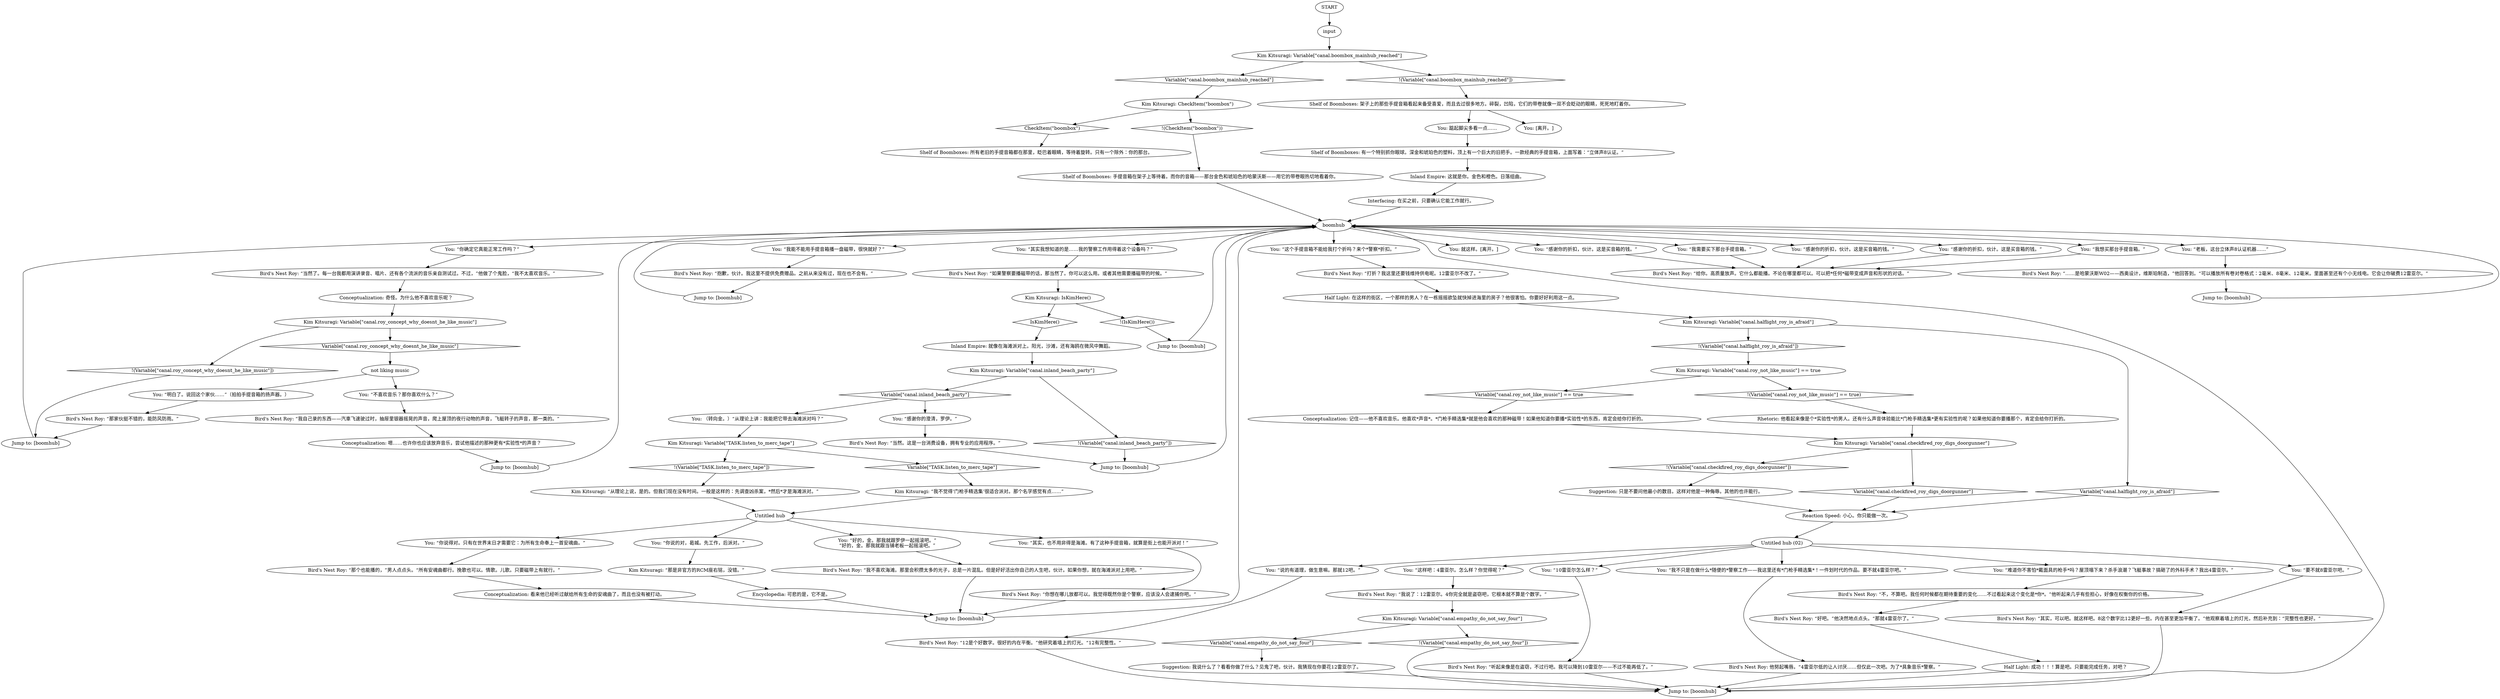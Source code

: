 # PAWNSHOP / SHELF OF BOOMBOXES
# You look at and ask Roy about the boombox.
# ==================================================
digraph G {
	  0 [label="START"];
	  1 [label="input"];
	  2 [label="Bird's Nest Roy: “你想在哪儿放都可以。我觉得既然你是个警察，应该没人会逮捕你吧。”"];
	  3 [label="Kim Kitsuragi: “我不觉得‘门枪手精选集’很适合派对。那个名字感觉有点……”"];
	  4 [label="Shelf of Boomboxes: 架子上的那些手提音箱看起来备受喜爱，而且去过很多地方。碎裂，凹陷，它们的带卷就像一双不会眨动的眼睛，死死地盯着你。"];
	  5 [label="Bird's Nest Roy: “打折？我这里还要钱维持供电呢。12雷亚尔不改了。”"];
	  6 [label="Kim Kitsuragi: Variable[\"canal.roy_concept_why_doesnt_he_like_music\"]"];
	  7 [label="Variable[\"canal.roy_concept_why_doesnt_he_like_music\"]", shape=diamond];
	  8 [label="!(Variable[\"canal.roy_concept_why_doesnt_he_like_music\"])", shape=diamond];
	  9 [label="Kim Kitsuragi: Variable[\"canal.empathy_do_not_say_four\"]"];
	  10 [label="Variable[\"canal.empathy_do_not_say_four\"]", shape=diamond];
	  11 [label="!(Variable[\"canal.empathy_do_not_say_four\"])", shape=diamond];
	  12 [label="Jump to: [boomhub]"];
	  13 [label="Jump to: [boomhub]"];
	  14 [label="Conceptualization: 嗯……也许你也应该放弃音乐，尝试他描述的那种更有*实验性*的声音？"];
	  15 [label="Half Light: 在这样的街区，一个那样的男人？在一栋摇摇欲坠就快掉进海里的房子？他很害怕。你要好好利用这一点。"];
	  16 [label="You: “你确定它真能正常工作吗？”"];
	  17 [label="Jump to: [boomhub]"];
	  18 [label="Suggestion: 只是不要问他最小的数目。这样对他是一种侮辱。其他的也许能行。"];
	  19 [label="You: “难道你不害怕*戴面具的枪手*吗？屋顶塌下来？杀手浪潮？飞艇事故？搞砸了的外科手术？我出4雷亚尔。”"];
	  20 [label="Conceptualization: 奇怪。为什么他不喜欢音乐呢？"];
	  21 [label="Conceptualization: 记住——他不喜欢音乐。他喜欢*声音*。*门枪手精选集*就是他会喜欢的那种磁带！如果他知道你要播*实验性*的东西，肯定会给你打折的。"];
	  22 [label="Conceptualization: 看来他已经听过献给所有生命的安魂曲了，而且也没有被打动。"];
	  23 [label="Encyclopedia: 可悲的是，它不是。"];
	  24 [label="Bird's Nest Roy: “……是哈蒙沃斯W02——西奥设计，维斯珀制造，”他回答到。“可以播放所有卷对卷格式：2毫米、8毫米、12毫米。里面甚至还有个小无线电。它会让你破费12雷亚尔。”"];
	  25 [label="You: “不喜欢音乐？那你喜欢什么？”"];
	  26 [label="Shelf of Boomboxes: 有一个特别抓你眼球。深金和琥珀色的塑料，顶上有一个巨大的旧把手。一款经典的手提音箱，上面写着：“立体声8认证。”"];
	  27 [label="Inland Empire: 就像在海滩派对上。阳光，沙滩，还有海鸥在微风中舞蹈。"];
	  28 [label="You: “你说的对，曷城。先工作，后派对。”"];
	  29 [label="Reaction Speed: 小心。你只能做一次。"];
	  30 [label="Bird's Nest Roy: “当然了。每一台我都用演讲录音、唱片、还有各个流派的音乐亲自测试过。不过，”他做了个鬼脸，“我不太喜欢音乐。”"];
	  31 [label="Shelf of Boomboxes: 手提音箱在架子上等待着。而你的音箱——那台金色和琥珀色的哈蒙沃斯——用它的带卷眼热切地看着你。"];
	  32 [label="You: [离开。]"];
	  33 [label="Bird's Nest Roy: “那家伙挺不错的，能防风防雨。”"];
	  34 [label="Kim Kitsuragi: Variable[\"canal.halflight_roy_is_afraid\"]"];
	  35 [label="Variable[\"canal.halflight_roy_is_afraid\"]", shape=diamond];
	  36 [label="!(Variable[\"canal.halflight_roy_is_afraid\"])", shape=diamond];
	  37 [label="You: “我不只是在做什么*随便的*警察工作——我这里还有*门枪手精选集*！一件划时代的作品。要不就4雷亚尔吧。”"];
	  38 [label="You: “这样吧：4雷亚尔。怎么样？你觉得呢？”"];
	  39 [label="Inland Empire: 这就是你。金色和橙色。日落组曲。"];
	  40 [label="You: “我能不能用手提音箱播一盘磁带，很快就好？”"];
	  41 [label="Bird's Nest Roy: “抱歉，伙计。我这里不提供免费赠品。之前从来没有过，现在也不会有。”"];
	  42 [label="Jump to: [boomhub]"];
	  43 [label="Bird's Nest Roy: “我不喜欢海滩。那里会积攒太多的光子，总是一片混乱。但是好好活出你自己的人生吧，伙计。如果你想，就在海滩派对上用吧。”"];
	  44 [label="Kim Kitsuragi: Variable[\"canal.checkfired_roy_digs_doorgunner\"]"];
	  45 [label="Variable[\"canal.checkfired_roy_digs_doorgunner\"]", shape=diamond];
	  46 [label="!(Variable[\"canal.checkfired_roy_digs_doorgunner\"])", shape=diamond];
	  47 [label="Shelf of Boomboxes: 所有老旧的手提音箱都在那里，眨巴着眼睛，等待着旋转。只有一个除外：你的那台。"];
	  48 [label="Suggestion: 我说什么了？看看你做了什么？见鬼了吧，伙计。我猜现在你要花12雷亚尔了。"];
	  49 [label="Jump to: [boomhub]"];
	  50 [label="Untitled hub"];
	  51 [label="boomhub"];
	  52 [label="Kim Kitsuragi: “那是非官方的RCM座右铭，没错。”"];
	  53 [label="You: “好的，金。那我就跟罗伊一起摇滚吧。”\n“好的，金。那我就跟当铺老板一起摇滚吧。”"];
	  54 [label="You: 踮起脚尖多看一点……"];
	  55 [label="Bird's Nest Roy: “如果警察要播磁带的话，那当然了。你可以这么用。或者其他需要播磁带的时候。”"];
	  56 [label="You: “明白了。说回这个家伙……”（拍拍手提音箱的扬声器。）"];
	  57 [label="You: “感谢你的澄清，罗伊。”"];
	  58 [label="Bird's Nest Roy: “听起来像是在盗窃，不过行吧。我可以降到10雷亚尔——不过不能再低了。”"];
	  59 [label="Kim Kitsuragi: Variable[\"TASK.listen_to_merc_tape\"]"];
	  60 [label="Variable[\"TASK.listen_to_merc_tape\"]", shape=diamond];
	  61 [label="!(Variable[\"TASK.listen_to_merc_tape\"])", shape=diamond];
	  62 [label="Kim Kitsuragi: IsKimHere()"];
	  63 [label="IsKimHere()", shape=diamond];
	  64 [label="!(IsKimHere())", shape=diamond];
	  65 [label="Untitled hub (02)"];
	  66 [label="Kim Kitsuragi: Variable[\"canal.boombox_mainhub_reached\"]"];
	  67 [label="Variable[\"canal.boombox_mainhub_reached\"]", shape=diamond];
	  68 [label="!(Variable[\"canal.boombox_mainhub_reached\"])", shape=diamond];
	  69 [label="Bird's Nest Roy: “那个也能播的，”男人点点头。“所有安魂曲都行。挽歌也可以。情歌。儿歌。只要磁带上有就行。”"];
	  70 [label="Bird's Nest Roy: “不，不算吧。我任何时候都在期待重要的变化……不过看起来这个变化是*你*。”他听起来几乎有些担心，好像在权衡你的价格。"];
	  71 [label="Kim Kitsuragi: CheckItem(\"boombox\")"];
	  72 [label="CheckItem(\"boombox\")", shape=diamond];
	  73 [label="!(CheckItem(\"boombox\"))", shape=diamond];
	  74 [label="You: 就这样。[离开。]"];
	  75 [label="You: “要不就8雷亚尔吧。”"];
	  76 [label="You: “感谢你的折扣，伙计。这是买音箱的钱。”"];
	  77 [label="Jump to: [boomhub]"];
	  78 [label="Rhetoric: 他看起来像是个*实验性*的男人。还有什么声音体验能比*门枪手精选集*更有实验性的呢？如果他知道你要播那个，肯定会给你打折的。"];
	  79 [label="Kim Kitsuragi: Variable[\"canal.roy_not_like_music\"] == true"];
	  80 [label="Variable[\"canal.roy_not_like_music\"] == true", shape=diamond];
	  81 [label="!(Variable[\"canal.roy_not_like_music\"] == true)", shape=diamond];
	  82 [label="Bird's Nest Roy: “给你。高质量放声。它什么都能播。不论在哪里都可以。可以把*任何*磁带变成声音和形状的对话。”"];
	  83 [label="You: “感谢你的折扣，伙计。这是买音箱的钱。”"];
	  84 [label="You: “其实，也不用非得是海滩。有了这种手提音箱，就算是街上也能开派对！”"];
	  85 [label="Bird's Nest Roy: 他努起嘴唇。“4雷亚尔低的让人讨厌……但仅此一次吧。为了*具象音乐*警察。”"];
	  86 [label="You: “老板，这台立体声8认证机器……”"];
	  87 [label="Jump to: [boomhub]"];
	  88 [label="not liking music"];
	  89 [label="Bird's Nest Roy: “当然。这是一台消费设备，拥有专业的应用程序。”"];
	  90 [label="Bird's Nest Roy: “我说了：12雷亚尔。4你完全就是盗窃吧，它根本就不算是个数字。”"];
	  92 [label="You: “说的有道理，做生意嘛。那就12吧。”"];
	  93 [label="Kim Kitsuragi: “从理论上说，是的。但我们现在没有时间。一般是这样的：先调查凶杀案，*然后*才是海滩派对。”"];
	  94 [label="You: （转向金。）“从理论上讲：我能把它带去海滩派对吗？”"];
	  95 [label="You: “10雷亚尔怎么样？”"];
	  96 [label="Kim Kitsuragi: Variable[\"canal.inland_beach_party\"]"];
	  97 [label="Variable[\"canal.inland_beach_party\"]", shape=diamond];
	  98 [label="!(Variable[\"canal.inland_beach_party\"])", shape=diamond];
	  99 [label="Half Light: 成功！！！算是吧。只要能完成任务，对吧？"];
	  100 [label="You: “我想买那台手提音箱。”"];
	  101 [label="Jump to: [boomhub]"];
	  102 [label="Bird's Nest Roy: “我自己录的东西——汽車飞速驶过时，抽屉里银器摇晃的声音，爬上屋顶的夜行动物的声音，飞艇转子的声音，那一类的。”"];
	  103 [label="You: “你说得对。只有在世界末日才需要它：为所有生命奉上一首安魂曲。”"];
	  104 [label="Bird's Nest Roy: “其实，可以吧。就这样吧。8这个数字比12更好一些。内在甚至更加平衡了。”他观察着墙上的灯光，然后补充到：“完整性也更好。”"];
	  105 [label="Interfacing: 在买之前，只要确认它能工作就行。"];
	  106 [label="You: “其实我想知道的是……我的警察工作用得着这个设备吗？”"];
	  107 [label="You: “这个手提音箱不能给我打个折吗？来个*警察*折扣。”"];
	  108 [label="Bird's Nest Roy: “12是个好数字。很好的内在平衡。”他研究着墙上的灯光。“12有完整性。”"];
	  109 [label="You: “感谢你的折扣，伙计。这是买音箱的钱。”"];
	  110 [label="Bird's Nest Roy: “好吧。”他决然地点点头。“那就4雷亚尔了。”"];
	  111 [label="You: “我需要买下那台手提音箱。”"];
	  0 -> 1
	  1 -> 66
	  2 -> 17
	  3 -> 50
	  4 -> 32
	  4 -> 54
	  5 -> 15
	  6 -> 8
	  6 -> 7
	  7 -> 88
	  8 -> 87
	  9 -> 10
	  9 -> 11
	  10 -> 48
	  11 -> 42
	  12 -> 51
	  13 -> 51
	  14 -> 12
	  15 -> 34
	  16 -> 30
	  17 -> 51
	  18 -> 29
	  19 -> 70
	  20 -> 6
	  21 -> 44
	  22 -> 17
	  23 -> 17
	  24 -> 101
	  25 -> 102
	  26 -> 39
	  27 -> 96
	  28 -> 52
	  29 -> 65
	  30 -> 20
	  31 -> 51
	  33 -> 87
	  34 -> 35
	  34 -> 36
	  35 -> 29
	  36 -> 79
	  37 -> 85
	  38 -> 90
	  39 -> 105
	  40 -> 41
	  41 -> 13
	  42 -> 51
	  43 -> 17
	  44 -> 45
	  44 -> 46
	  45 -> 29
	  46 -> 18
	  48 -> 42
	  49 -> 51
	  50 -> 28
	  50 -> 84
	  50 -> 53
	  50 -> 103
	  51 -> 100
	  51 -> 40
	  51 -> 106
	  51 -> 107
	  51 -> 76
	  51 -> 109
	  51 -> 74
	  51 -> 111
	  51 -> 16
	  51 -> 83
	  51 -> 86
	  52 -> 23
	  53 -> 43
	  54 -> 26
	  55 -> 62
	  56 -> 33
	  57 -> 89
	  58 -> 42
	  59 -> 60
	  59 -> 61
	  60 -> 3
	  61 -> 93
	  62 -> 64
	  62 -> 63
	  63 -> 27
	  64 -> 49
	  65 -> 37
	  65 -> 38
	  65 -> 75
	  65 -> 19
	  65 -> 92
	  65 -> 95
	  66 -> 67
	  66 -> 68
	  67 -> 71
	  68 -> 4
	  69 -> 22
	  70 -> 110
	  71 -> 72
	  71 -> 73
	  72 -> 47
	  73 -> 31
	  75 -> 104
	  76 -> 82
	  77 -> 51
	  78 -> 44
	  79 -> 80
	  79 -> 81
	  80 -> 21
	  81 -> 78
	  83 -> 82
	  84 -> 2
	  85 -> 42
	  86 -> 24
	  87 -> 51
	  88 -> 56
	  88 -> 25
	  89 -> 77
	  90 -> 9
	  92 -> 108
	  93 -> 50
	  94 -> 59
	  95 -> 58
	  96 -> 97
	  96 -> 98
	  97 -> 57
	  97 -> 94
	  98 -> 77
	  99 -> 42
	  100 -> 82
	  101 -> 51
	  102 -> 14
	  103 -> 69
	  104 -> 42
	  105 -> 51
	  106 -> 55
	  107 -> 5
	  108 -> 42
	  109 -> 82
	  110 -> 99
	  111 -> 82
}

